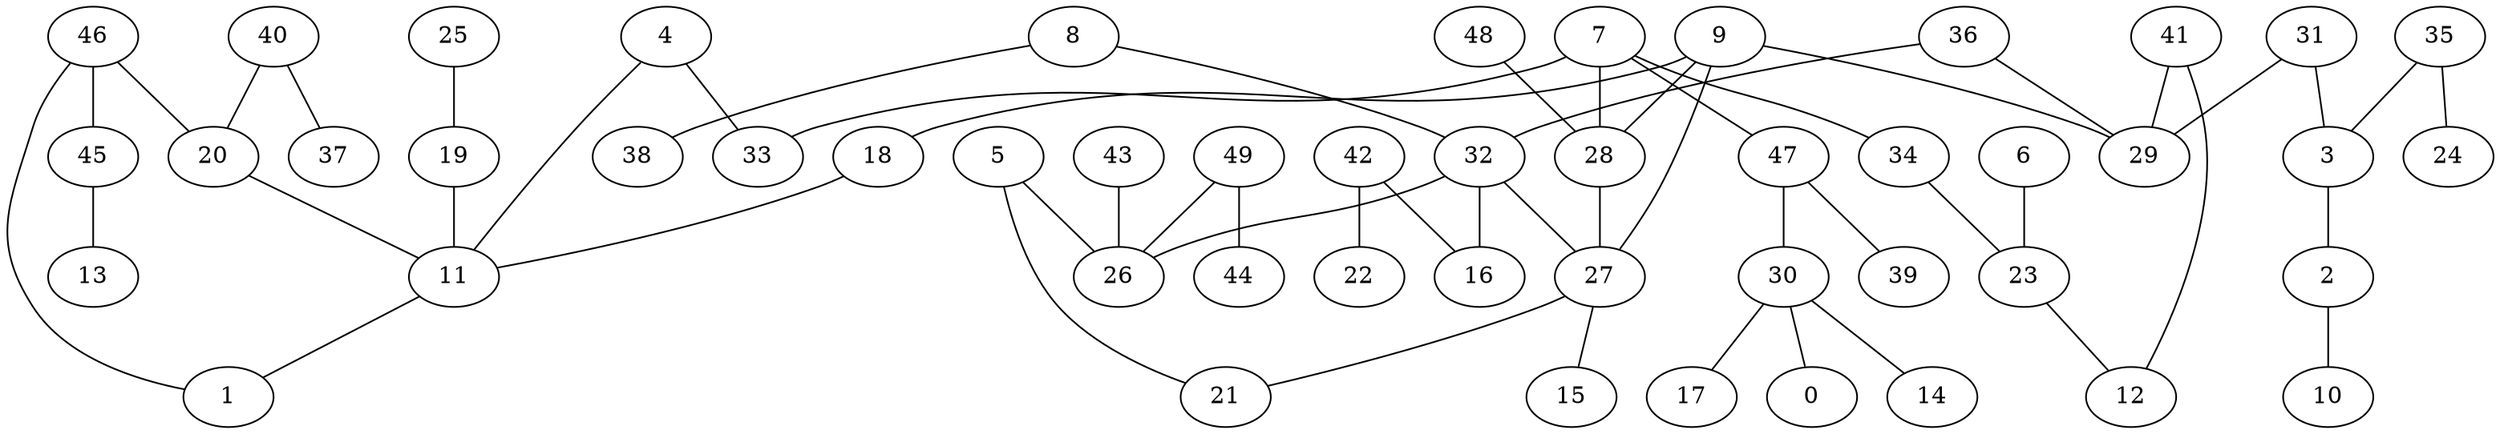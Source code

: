 digraph GG_graph {

subgraph G_graph {
edge [color = black]
"46" -> "45" [dir = none]
"46" -> "20" [dir = none]
"5" -> "26" [dir = none]
"43" -> "26" [dir = none]
"40" -> "37" [dir = none]
"40" -> "20" [dir = none]
"23" -> "12" [dir = none]
"20" -> "11" [dir = none]
"36" -> "29" [dir = none]
"36" -> "32" [dir = none]
"47" -> "39" [dir = none]
"47" -> "30" [dir = none]
"6" -> "23" [dir = none]
"45" -> "13" [dir = none]
"30" -> "0" [dir = none]
"30" -> "14" [dir = none]
"30" -> "17" [dir = none]
"3" -> "2" [dir = none]
"8" -> "38" [dir = none]
"8" -> "32" [dir = none]
"32" -> "26" [dir = none]
"32" -> "16" [dir = none]
"32" -> "27" [dir = none]
"9" -> "18" [dir = none]
"9" -> "28" [dir = none]
"9" -> "27" [dir = none]
"35" -> "24" [dir = none]
"35" -> "3" [dir = none]
"27" -> "15" [dir = none]
"27" -> "21" [dir = none]
"49" -> "44" [dir = none]
"49" -> "26" [dir = none]
"42" -> "22" [dir = none]
"42" -> "16" [dir = none]
"41" -> "12" [dir = none]
"41" -> "29" [dir = none]
"7" -> "34" [dir = none]
"7" -> "47" [dir = none]
"7" -> "33" [dir = none]
"7" -> "28" [dir = none]
"18" -> "11" [dir = none]
"11" -> "1" [dir = none]
"48" -> "28" [dir = none]
"31" -> "3" [dir = none]
"31" -> "29" [dir = none]
"4" -> "11" [dir = none]
"19" -> "11" [dir = none]
"25" -> "19" [dir = none]
"2" -> "10" [dir = none]
"46" -> "1" [dir = none]
"28" -> "27" [dir = none]
"4" -> "33" [dir = none]
"9" -> "29" [dir = none]
"5" -> "21" [dir = none]
"34" -> "23" [dir = none]
}

}
